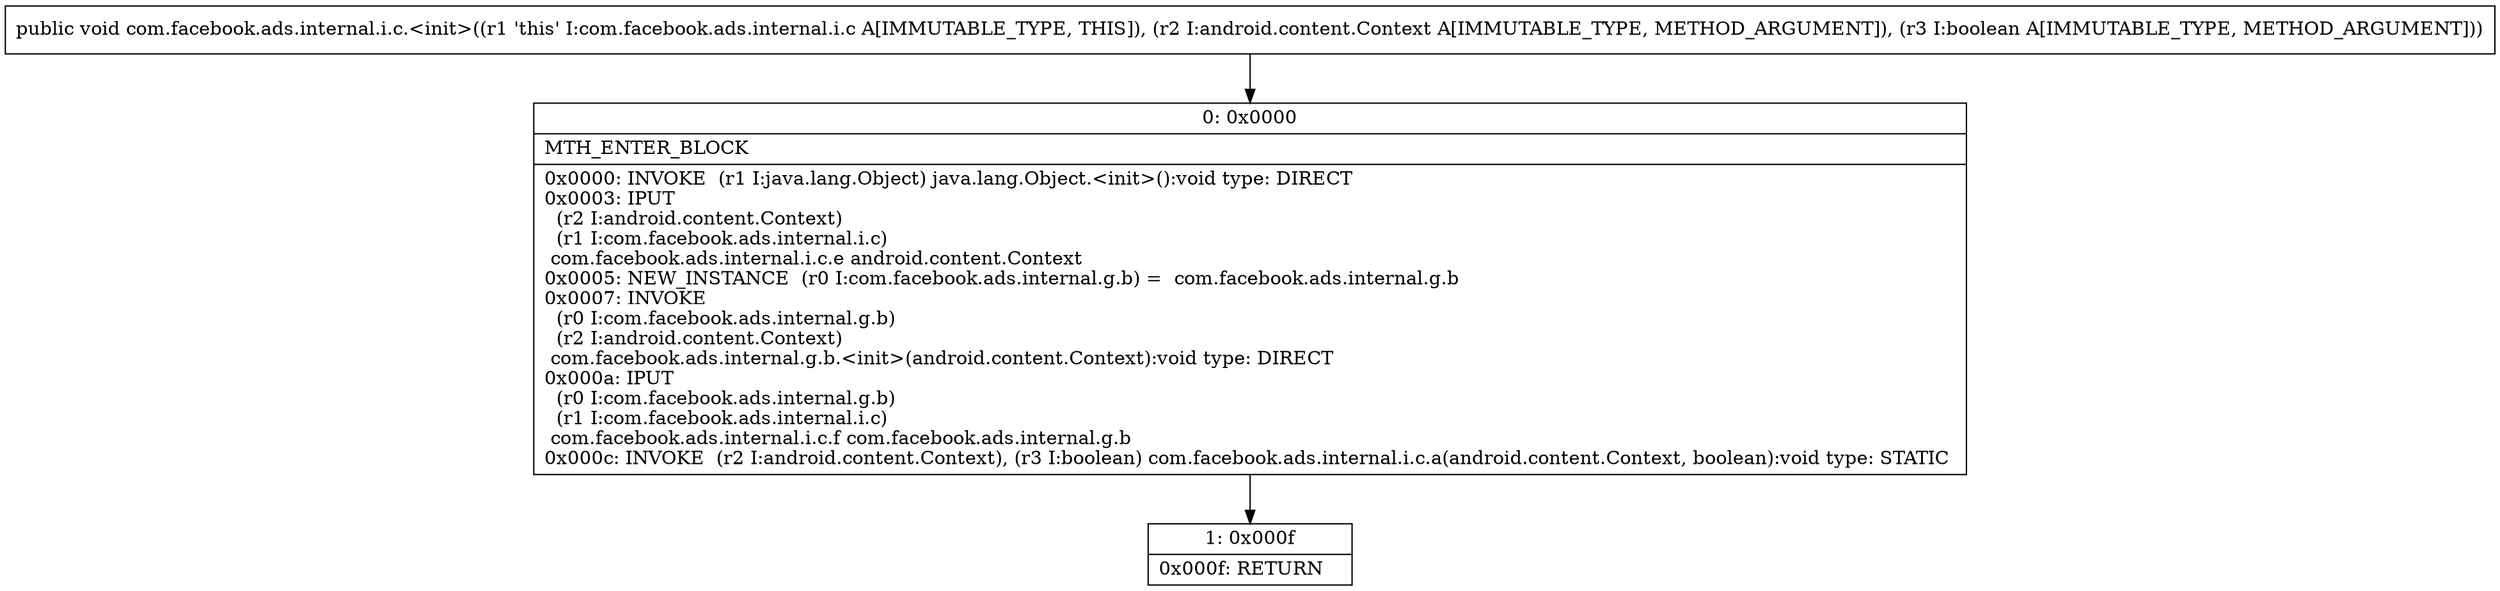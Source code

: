 digraph "CFG forcom.facebook.ads.internal.i.c.\<init\>(Landroid\/content\/Context;Z)V" {
Node_0 [shape=record,label="{0\:\ 0x0000|MTH_ENTER_BLOCK\l|0x0000: INVOKE  (r1 I:java.lang.Object) java.lang.Object.\<init\>():void type: DIRECT \l0x0003: IPUT  \l  (r2 I:android.content.Context)\l  (r1 I:com.facebook.ads.internal.i.c)\l com.facebook.ads.internal.i.c.e android.content.Context \l0x0005: NEW_INSTANCE  (r0 I:com.facebook.ads.internal.g.b) =  com.facebook.ads.internal.g.b \l0x0007: INVOKE  \l  (r0 I:com.facebook.ads.internal.g.b)\l  (r2 I:android.content.Context)\l com.facebook.ads.internal.g.b.\<init\>(android.content.Context):void type: DIRECT \l0x000a: IPUT  \l  (r0 I:com.facebook.ads.internal.g.b)\l  (r1 I:com.facebook.ads.internal.i.c)\l com.facebook.ads.internal.i.c.f com.facebook.ads.internal.g.b \l0x000c: INVOKE  (r2 I:android.content.Context), (r3 I:boolean) com.facebook.ads.internal.i.c.a(android.content.Context, boolean):void type: STATIC \l}"];
Node_1 [shape=record,label="{1\:\ 0x000f|0x000f: RETURN   \l}"];
MethodNode[shape=record,label="{public void com.facebook.ads.internal.i.c.\<init\>((r1 'this' I:com.facebook.ads.internal.i.c A[IMMUTABLE_TYPE, THIS]), (r2 I:android.content.Context A[IMMUTABLE_TYPE, METHOD_ARGUMENT]), (r3 I:boolean A[IMMUTABLE_TYPE, METHOD_ARGUMENT])) }"];
MethodNode -> Node_0;
Node_0 -> Node_1;
}

